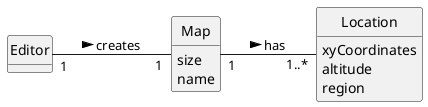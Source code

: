 @startuml
skinparam monochrome true
skinparam packageStyle rectangle
skinparam shadowing false

left to right direction

skinparam classAttributeIconSize 0

hide circle
hide methods

'title Domain Model

class Editor {
}

class Map {
    size
    name
}

class Location {
    xyCoordinates
    altitude
    region
}

Editor "1" -- "1" Map : creates >
Map "1" -- "1..*" Location : has >

@enduml